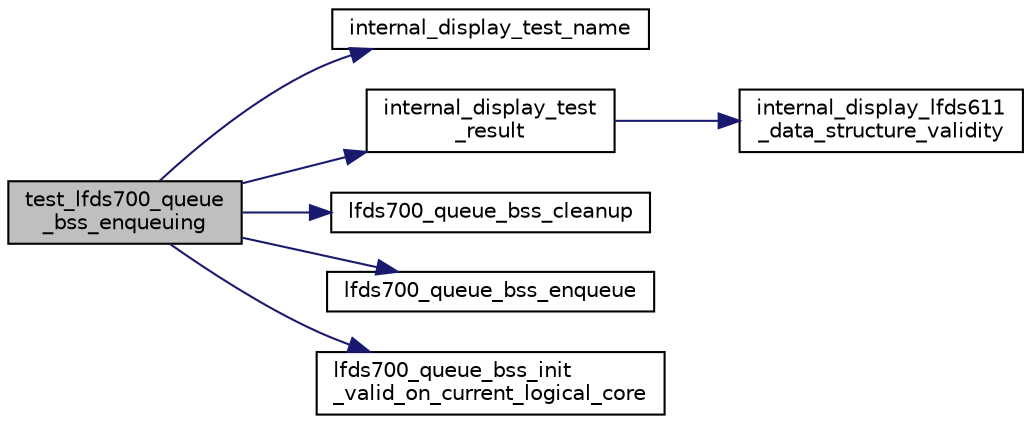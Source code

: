digraph "test_lfds700_queue_bss_enqueuing"
{
 // LATEX_PDF_SIZE
  edge [fontname="Helvetica",fontsize="10",labelfontname="Helvetica",labelfontsize="10"];
  node [fontname="Helvetica",fontsize="10",shape=record];
  rankdir="LR";
  Node1 [label="test_lfds700_queue\l_bss_enqueuing",height=0.2,width=0.4,color="black", fillcolor="grey75", style="filled", fontcolor="black",tooltip=" "];
  Node1 -> Node2 [color="midnightblue",fontsize="10",style="solid",fontname="Helvetica"];
  Node2 [label="internal_display_test_name",height=0.2,width=0.4,color="black", fillcolor="white", style="filled",URL="$liblfds6_81_81_2test_2src_2internal_8h.html#aefa00ae6482f53425ee23fe999fafd46",tooltip=" "];
  Node1 -> Node3 [color="midnightblue",fontsize="10",style="solid",fontname="Helvetica"];
  Node3 [label="internal_display_test\l_result",height=0.2,width=0.4,color="black", fillcolor="white", style="filled",URL="$liblfds6_81_81_2test_2src_2internal_8h.html#a1e833dcf2d641718dfc67d2a0b238090",tooltip=" "];
  Node3 -> Node4 [color="midnightblue",fontsize="10",style="solid",fontname="Helvetica"];
  Node4 [label="internal_display_lfds611\l_data_structure_validity",height=0.2,width=0.4,color="black", fillcolor="white", style="filled",URL="$liblfds6_81_81_2test_2src_2misc_8c.html#a0cfaa083cc9e65a1ebba5e36447f866e",tooltip=" "];
  Node1 -> Node5 [color="midnightblue",fontsize="10",style="solid",fontname="Helvetica"];
  Node5 [label="lfds700_queue_bss_cleanup",height=0.2,width=0.4,color="black", fillcolor="white", style="filled",URL="$lfds700__queue__bounded__singleconsumer__singleproducer_8h.html#aab531b7f003e614873e3640a96ebce67",tooltip=" "];
  Node1 -> Node6 [color="midnightblue",fontsize="10",style="solid",fontname="Helvetica"];
  Node6 [label="lfds700_queue_bss_enqueue",height=0.2,width=0.4,color="black", fillcolor="white", style="filled",URL="$lfds700__queue__bounded__singleconsumer__singleproducer_8h.html#a6a8c6d14c95982265616ee47412d454f",tooltip=" "];
  Node1 -> Node7 [color="midnightblue",fontsize="10",style="solid",fontname="Helvetica"];
  Node7 [label="lfds700_queue_bss_init\l_valid_on_current_logical_core",height=0.2,width=0.4,color="black", fillcolor="white", style="filled",URL="$lfds700__queue__bounded__singleconsumer__singleproducer_8h.html#a9a53aec67637c199d07066b846aed05c",tooltip=" "];
}
